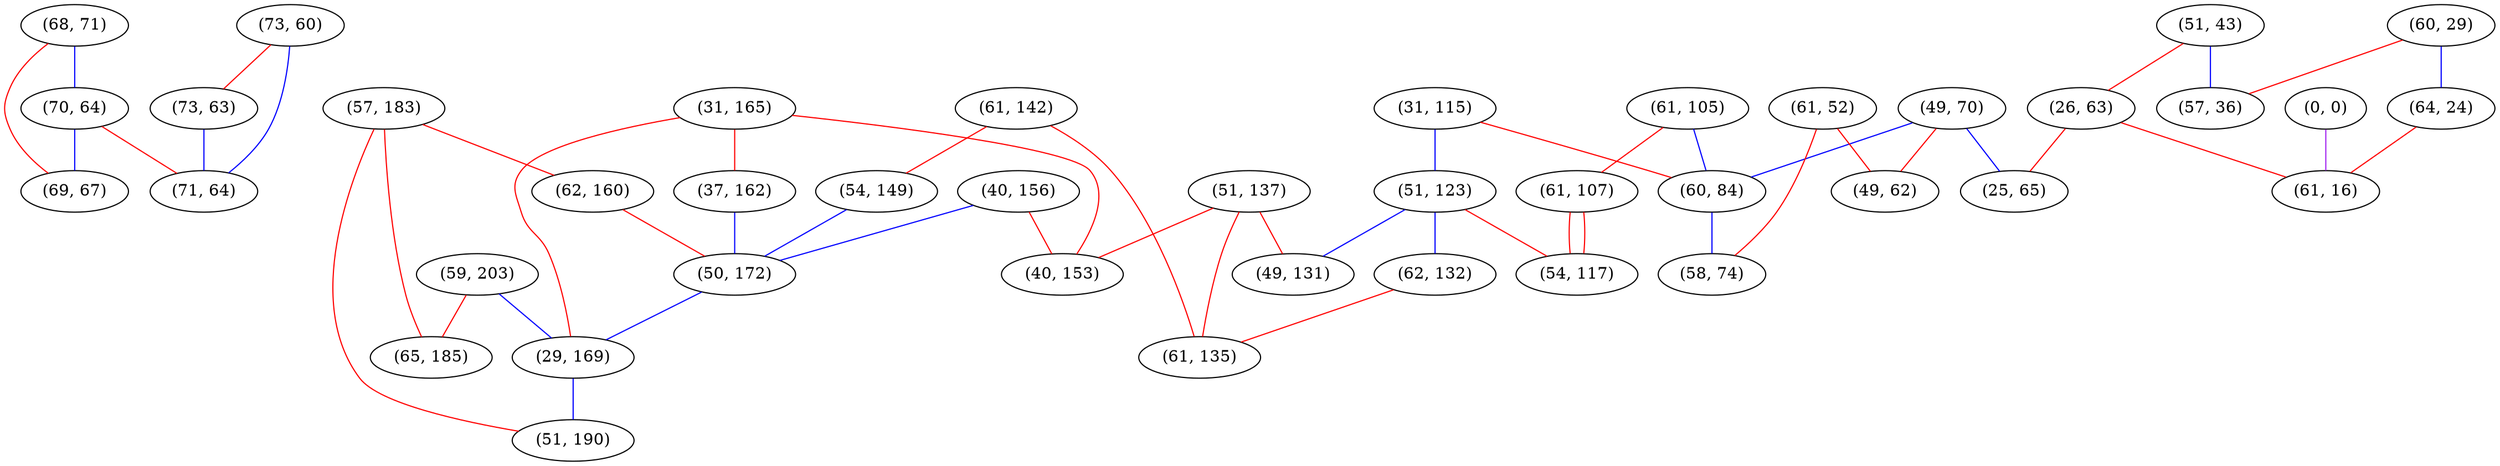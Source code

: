 graph "" {
"(68, 71)";
"(51, 137)";
"(49, 70)";
"(61, 105)";
"(31, 165)";
"(73, 60)";
"(61, 142)";
"(51, 43)";
"(60, 29)";
"(31, 115)";
"(61, 52)";
"(49, 62)";
"(51, 123)";
"(49, 131)";
"(40, 156)";
"(62, 132)";
"(57, 183)";
"(37, 162)";
"(59, 203)";
"(0, 0)";
"(65, 185)";
"(60, 84)";
"(73, 63)";
"(70, 64)";
"(61, 107)";
"(26, 63)";
"(25, 65)";
"(58, 74)";
"(54, 149)";
"(62, 160)";
"(40, 153)";
"(61, 135)";
"(71, 64)";
"(50, 172)";
"(57, 36)";
"(29, 169)";
"(64, 24)";
"(51, 190)";
"(54, 117)";
"(69, 67)";
"(61, 16)";
"(68, 71)" -- "(70, 64)"  [color=blue, key=0, weight=3];
"(68, 71)" -- "(69, 67)"  [color=red, key=0, weight=1];
"(51, 137)" -- "(40, 153)"  [color=red, key=0, weight=1];
"(51, 137)" -- "(49, 131)"  [color=red, key=0, weight=1];
"(51, 137)" -- "(61, 135)"  [color=red, key=0, weight=1];
"(49, 70)" -- "(60, 84)"  [color=blue, key=0, weight=3];
"(49, 70)" -- "(49, 62)"  [color=red, key=0, weight=1];
"(49, 70)" -- "(25, 65)"  [color=blue, key=0, weight=3];
"(61, 105)" -- "(60, 84)"  [color=blue, key=0, weight=3];
"(61, 105)" -- "(61, 107)"  [color=red, key=0, weight=1];
"(31, 165)" -- "(40, 153)"  [color=red, key=0, weight=1];
"(31, 165)" -- "(29, 169)"  [color=red, key=0, weight=1];
"(31, 165)" -- "(37, 162)"  [color=red, key=0, weight=1];
"(73, 60)" -- "(71, 64)"  [color=blue, key=0, weight=3];
"(73, 60)" -- "(73, 63)"  [color=red, key=0, weight=1];
"(61, 142)" -- "(61, 135)"  [color=red, key=0, weight=1];
"(61, 142)" -- "(54, 149)"  [color=red, key=0, weight=1];
"(51, 43)" -- "(26, 63)"  [color=red, key=0, weight=1];
"(51, 43)" -- "(57, 36)"  [color=blue, key=0, weight=3];
"(60, 29)" -- "(64, 24)"  [color=blue, key=0, weight=3];
"(60, 29)" -- "(57, 36)"  [color=red, key=0, weight=1];
"(31, 115)" -- "(60, 84)"  [color=red, key=0, weight=1];
"(31, 115)" -- "(51, 123)"  [color=blue, key=0, weight=3];
"(61, 52)" -- "(49, 62)"  [color=red, key=0, weight=1];
"(61, 52)" -- "(58, 74)"  [color=red, key=0, weight=1];
"(51, 123)" -- "(62, 132)"  [color=blue, key=0, weight=3];
"(51, 123)" -- "(49, 131)"  [color=blue, key=0, weight=3];
"(51, 123)" -- "(54, 117)"  [color=red, key=0, weight=1];
"(40, 156)" -- "(40, 153)"  [color=red, key=0, weight=1];
"(40, 156)" -- "(50, 172)"  [color=blue, key=0, weight=3];
"(62, 132)" -- "(61, 135)"  [color=red, key=0, weight=1];
"(57, 183)" -- "(62, 160)"  [color=red, key=0, weight=1];
"(57, 183)" -- "(51, 190)"  [color=red, key=0, weight=1];
"(57, 183)" -- "(65, 185)"  [color=red, key=0, weight=1];
"(37, 162)" -- "(50, 172)"  [color=blue, key=0, weight=3];
"(59, 203)" -- "(29, 169)"  [color=blue, key=0, weight=3];
"(59, 203)" -- "(65, 185)"  [color=red, key=0, weight=1];
"(0, 0)" -- "(61, 16)"  [color=purple, key=0, weight=4];
"(60, 84)" -- "(58, 74)"  [color=blue, key=0, weight=3];
"(73, 63)" -- "(71, 64)"  [color=blue, key=0, weight=3];
"(70, 64)" -- "(71, 64)"  [color=red, key=0, weight=1];
"(70, 64)" -- "(69, 67)"  [color=blue, key=0, weight=3];
"(61, 107)" -- "(54, 117)"  [color=red, key=0, weight=1];
"(61, 107)" -- "(54, 117)"  [color=red, key=1, weight=1];
"(26, 63)" -- "(25, 65)"  [color=red, key=0, weight=1];
"(26, 63)" -- "(61, 16)"  [color=red, key=0, weight=1];
"(54, 149)" -- "(50, 172)"  [color=blue, key=0, weight=3];
"(62, 160)" -- "(50, 172)"  [color=red, key=0, weight=1];
"(50, 172)" -- "(29, 169)"  [color=blue, key=0, weight=3];
"(29, 169)" -- "(51, 190)"  [color=blue, key=0, weight=3];
"(64, 24)" -- "(61, 16)"  [color=red, key=0, weight=1];
}
